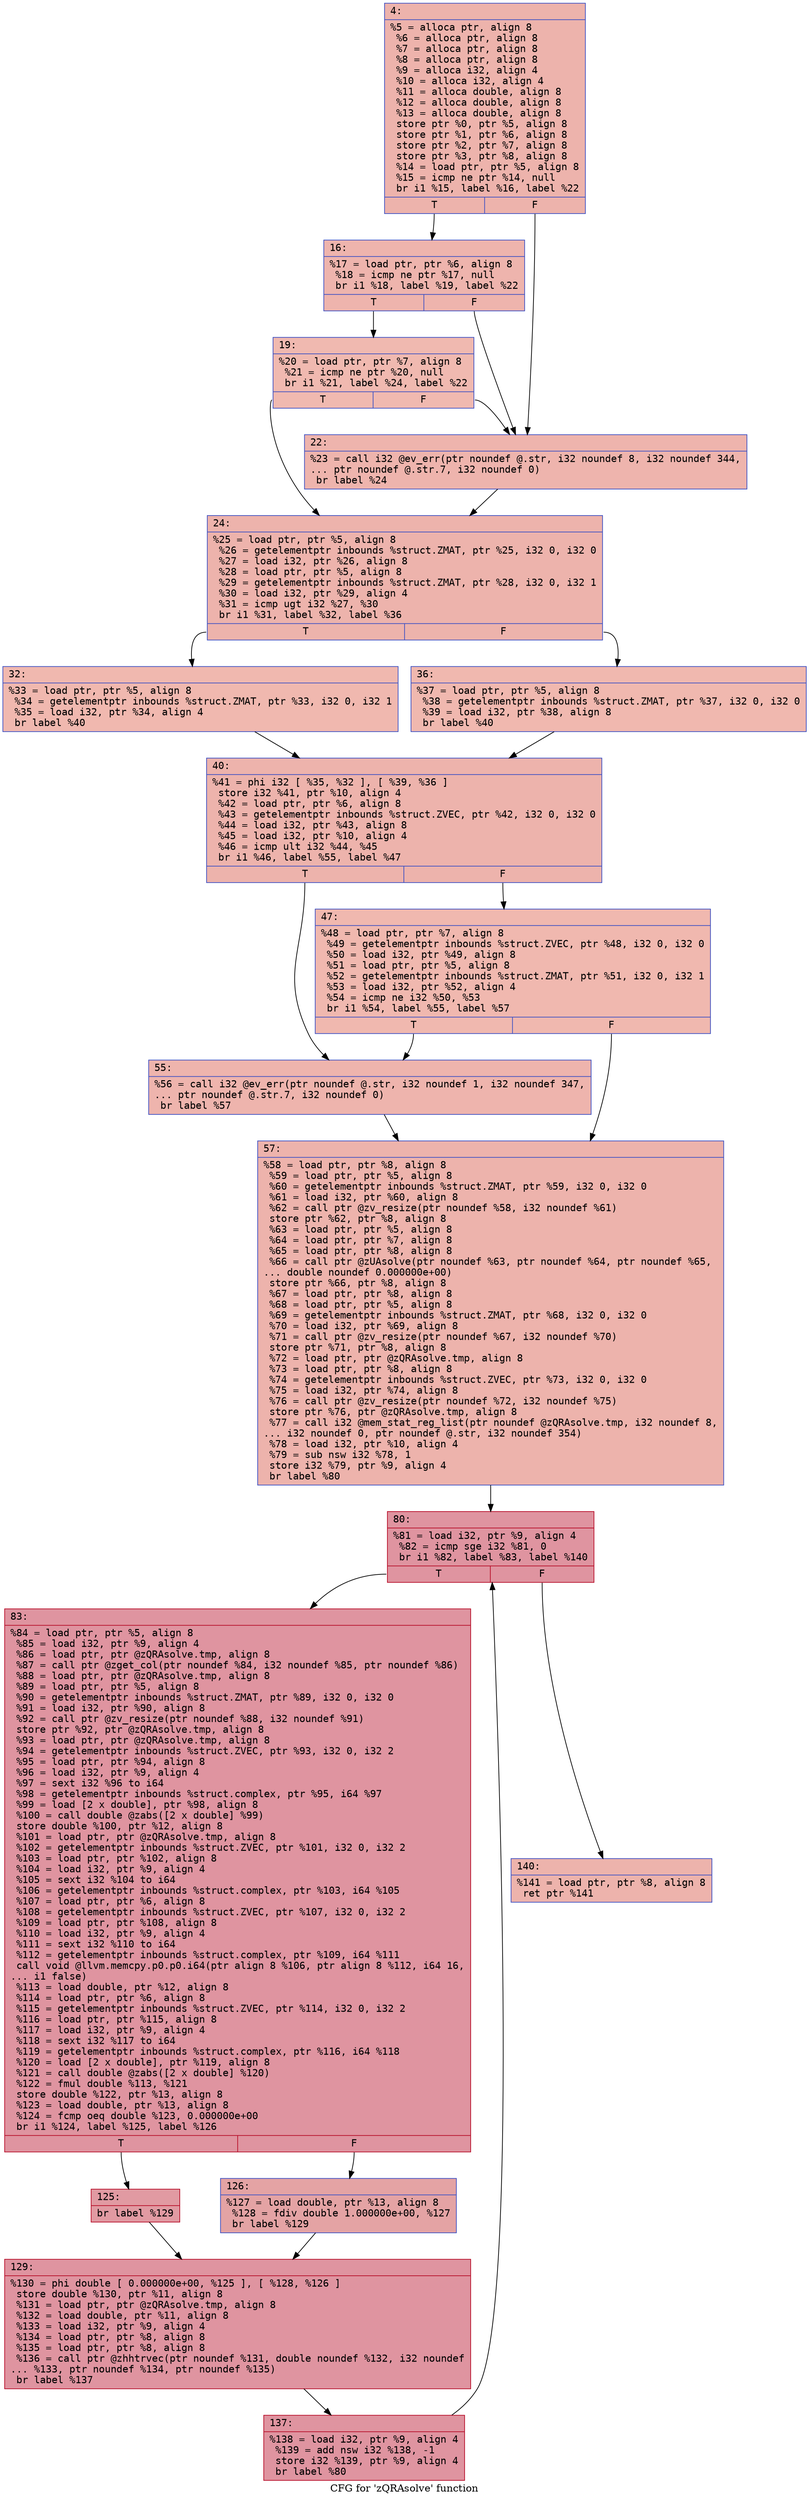 digraph "CFG for 'zQRAsolve' function" {
	label="CFG for 'zQRAsolve' function";

	Node0x600002270c30 [shape=record,color="#3d50c3ff", style=filled, fillcolor="#d6524470" fontname="Courier",label="{4:\l|  %5 = alloca ptr, align 8\l  %6 = alloca ptr, align 8\l  %7 = alloca ptr, align 8\l  %8 = alloca ptr, align 8\l  %9 = alloca i32, align 4\l  %10 = alloca i32, align 4\l  %11 = alloca double, align 8\l  %12 = alloca double, align 8\l  %13 = alloca double, align 8\l  store ptr %0, ptr %5, align 8\l  store ptr %1, ptr %6, align 8\l  store ptr %2, ptr %7, align 8\l  store ptr %3, ptr %8, align 8\l  %14 = load ptr, ptr %5, align 8\l  %15 = icmp ne ptr %14, null\l  br i1 %15, label %16, label %22\l|{<s0>T|<s1>F}}"];
	Node0x600002270c30:s0 -> Node0x600002270c80[tooltip="4 -> 16\nProbability 62.50%" ];
	Node0x600002270c30:s1 -> Node0x600002270d20[tooltip="4 -> 22\nProbability 37.50%" ];
	Node0x600002270c80 [shape=record,color="#3d50c3ff", style=filled, fillcolor="#d8564670" fontname="Courier",label="{16:\l|  %17 = load ptr, ptr %6, align 8\l  %18 = icmp ne ptr %17, null\l  br i1 %18, label %19, label %22\l|{<s0>T|<s1>F}}"];
	Node0x600002270c80:s0 -> Node0x600002270cd0[tooltip="16 -> 19\nProbability 62.50%" ];
	Node0x600002270c80:s1 -> Node0x600002270d20[tooltip="16 -> 22\nProbability 37.50%" ];
	Node0x600002270cd0 [shape=record,color="#3d50c3ff", style=filled, fillcolor="#de614d70" fontname="Courier",label="{19:\l|  %20 = load ptr, ptr %7, align 8\l  %21 = icmp ne ptr %20, null\l  br i1 %21, label %24, label %22\l|{<s0>T|<s1>F}}"];
	Node0x600002270cd0:s0 -> Node0x600002270d70[tooltip="19 -> 24\nProbability 62.50%" ];
	Node0x600002270cd0:s1 -> Node0x600002270d20[tooltip="19 -> 22\nProbability 37.50%" ];
	Node0x600002270d20 [shape=record,color="#3d50c3ff", style=filled, fillcolor="#d8564670" fontname="Courier",label="{22:\l|  %23 = call i32 @ev_err(ptr noundef @.str, i32 noundef 8, i32 noundef 344,\l... ptr noundef @.str.7, i32 noundef 0)\l  br label %24\l}"];
	Node0x600002270d20 -> Node0x600002270d70[tooltip="22 -> 24\nProbability 100.00%" ];
	Node0x600002270d70 [shape=record,color="#3d50c3ff", style=filled, fillcolor="#d6524470" fontname="Courier",label="{24:\l|  %25 = load ptr, ptr %5, align 8\l  %26 = getelementptr inbounds %struct.ZMAT, ptr %25, i32 0, i32 0\l  %27 = load i32, ptr %26, align 8\l  %28 = load ptr, ptr %5, align 8\l  %29 = getelementptr inbounds %struct.ZMAT, ptr %28, i32 0, i32 1\l  %30 = load i32, ptr %29, align 4\l  %31 = icmp ugt i32 %27, %30\l  br i1 %31, label %32, label %36\l|{<s0>T|<s1>F}}"];
	Node0x600002270d70:s0 -> Node0x600002270dc0[tooltip="24 -> 32\nProbability 50.00%" ];
	Node0x600002270d70:s1 -> Node0x600002270e10[tooltip="24 -> 36\nProbability 50.00%" ];
	Node0x600002270dc0 [shape=record,color="#3d50c3ff", style=filled, fillcolor="#dc5d4a70" fontname="Courier",label="{32:\l|  %33 = load ptr, ptr %5, align 8\l  %34 = getelementptr inbounds %struct.ZMAT, ptr %33, i32 0, i32 1\l  %35 = load i32, ptr %34, align 4\l  br label %40\l}"];
	Node0x600002270dc0 -> Node0x600002270e60[tooltip="32 -> 40\nProbability 100.00%" ];
	Node0x600002270e10 [shape=record,color="#3d50c3ff", style=filled, fillcolor="#dc5d4a70" fontname="Courier",label="{36:\l|  %37 = load ptr, ptr %5, align 8\l  %38 = getelementptr inbounds %struct.ZMAT, ptr %37, i32 0, i32 0\l  %39 = load i32, ptr %38, align 8\l  br label %40\l}"];
	Node0x600002270e10 -> Node0x600002270e60[tooltip="36 -> 40\nProbability 100.00%" ];
	Node0x600002270e60 [shape=record,color="#3d50c3ff", style=filled, fillcolor="#d6524470" fontname="Courier",label="{40:\l|  %41 = phi i32 [ %35, %32 ], [ %39, %36 ]\l  store i32 %41, ptr %10, align 4\l  %42 = load ptr, ptr %6, align 8\l  %43 = getelementptr inbounds %struct.ZVEC, ptr %42, i32 0, i32 0\l  %44 = load i32, ptr %43, align 8\l  %45 = load i32, ptr %10, align 4\l  %46 = icmp ult i32 %44, %45\l  br i1 %46, label %55, label %47\l|{<s0>T|<s1>F}}"];
	Node0x600002270e60:s0 -> Node0x600002270f00[tooltip="40 -> 55\nProbability 50.00%" ];
	Node0x600002270e60:s1 -> Node0x600002270eb0[tooltip="40 -> 47\nProbability 50.00%" ];
	Node0x600002270eb0 [shape=record,color="#3d50c3ff", style=filled, fillcolor="#dc5d4a70" fontname="Courier",label="{47:\l|  %48 = load ptr, ptr %7, align 8\l  %49 = getelementptr inbounds %struct.ZVEC, ptr %48, i32 0, i32 0\l  %50 = load i32, ptr %49, align 8\l  %51 = load ptr, ptr %5, align 8\l  %52 = getelementptr inbounds %struct.ZMAT, ptr %51, i32 0, i32 1\l  %53 = load i32, ptr %52, align 4\l  %54 = icmp ne i32 %50, %53\l  br i1 %54, label %55, label %57\l|{<s0>T|<s1>F}}"];
	Node0x600002270eb0:s0 -> Node0x600002270f00[tooltip="47 -> 55\nProbability 50.00%" ];
	Node0x600002270eb0:s1 -> Node0x600002270f50[tooltip="47 -> 57\nProbability 50.00%" ];
	Node0x600002270f00 [shape=record,color="#3d50c3ff", style=filled, fillcolor="#d8564670" fontname="Courier",label="{55:\l|  %56 = call i32 @ev_err(ptr noundef @.str, i32 noundef 1, i32 noundef 347,\l... ptr noundef @.str.7, i32 noundef 0)\l  br label %57\l}"];
	Node0x600002270f00 -> Node0x600002270f50[tooltip="55 -> 57\nProbability 100.00%" ];
	Node0x600002270f50 [shape=record,color="#3d50c3ff", style=filled, fillcolor="#d6524470" fontname="Courier",label="{57:\l|  %58 = load ptr, ptr %8, align 8\l  %59 = load ptr, ptr %5, align 8\l  %60 = getelementptr inbounds %struct.ZMAT, ptr %59, i32 0, i32 0\l  %61 = load i32, ptr %60, align 8\l  %62 = call ptr @zv_resize(ptr noundef %58, i32 noundef %61)\l  store ptr %62, ptr %8, align 8\l  %63 = load ptr, ptr %5, align 8\l  %64 = load ptr, ptr %7, align 8\l  %65 = load ptr, ptr %8, align 8\l  %66 = call ptr @zUAsolve(ptr noundef %63, ptr noundef %64, ptr noundef %65,\l... double noundef 0.000000e+00)\l  store ptr %66, ptr %8, align 8\l  %67 = load ptr, ptr %8, align 8\l  %68 = load ptr, ptr %5, align 8\l  %69 = getelementptr inbounds %struct.ZMAT, ptr %68, i32 0, i32 0\l  %70 = load i32, ptr %69, align 8\l  %71 = call ptr @zv_resize(ptr noundef %67, i32 noundef %70)\l  store ptr %71, ptr %8, align 8\l  %72 = load ptr, ptr @zQRAsolve.tmp, align 8\l  %73 = load ptr, ptr %8, align 8\l  %74 = getelementptr inbounds %struct.ZVEC, ptr %73, i32 0, i32 0\l  %75 = load i32, ptr %74, align 8\l  %76 = call ptr @zv_resize(ptr noundef %72, i32 noundef %75)\l  store ptr %76, ptr @zQRAsolve.tmp, align 8\l  %77 = call i32 @mem_stat_reg_list(ptr noundef @zQRAsolve.tmp, i32 noundef 8,\l... i32 noundef 0, ptr noundef @.str, i32 noundef 354)\l  %78 = load i32, ptr %10, align 4\l  %79 = sub nsw i32 %78, 1\l  store i32 %79, ptr %9, align 4\l  br label %80\l}"];
	Node0x600002270f50 -> Node0x600002270fa0[tooltip="57 -> 80\nProbability 100.00%" ];
	Node0x600002270fa0 [shape=record,color="#b70d28ff", style=filled, fillcolor="#b70d2870" fontname="Courier",label="{80:\l|  %81 = load i32, ptr %9, align 4\l  %82 = icmp sge i32 %81, 0\l  br i1 %82, label %83, label %140\l|{<s0>T|<s1>F}}"];
	Node0x600002270fa0:s0 -> Node0x600002270ff0[tooltip="80 -> 83\nProbability 96.88%" ];
	Node0x600002270fa0:s1 -> Node0x600002271180[tooltip="80 -> 140\nProbability 3.12%" ];
	Node0x600002270ff0 [shape=record,color="#b70d28ff", style=filled, fillcolor="#b70d2870" fontname="Courier",label="{83:\l|  %84 = load ptr, ptr %5, align 8\l  %85 = load i32, ptr %9, align 4\l  %86 = load ptr, ptr @zQRAsolve.tmp, align 8\l  %87 = call ptr @zget_col(ptr noundef %84, i32 noundef %85, ptr noundef %86)\l  %88 = load ptr, ptr @zQRAsolve.tmp, align 8\l  %89 = load ptr, ptr %5, align 8\l  %90 = getelementptr inbounds %struct.ZMAT, ptr %89, i32 0, i32 0\l  %91 = load i32, ptr %90, align 8\l  %92 = call ptr @zv_resize(ptr noundef %88, i32 noundef %91)\l  store ptr %92, ptr @zQRAsolve.tmp, align 8\l  %93 = load ptr, ptr @zQRAsolve.tmp, align 8\l  %94 = getelementptr inbounds %struct.ZVEC, ptr %93, i32 0, i32 2\l  %95 = load ptr, ptr %94, align 8\l  %96 = load i32, ptr %9, align 4\l  %97 = sext i32 %96 to i64\l  %98 = getelementptr inbounds %struct.complex, ptr %95, i64 %97\l  %99 = load [2 x double], ptr %98, align 8\l  %100 = call double @zabs([2 x double] %99)\l  store double %100, ptr %12, align 8\l  %101 = load ptr, ptr @zQRAsolve.tmp, align 8\l  %102 = getelementptr inbounds %struct.ZVEC, ptr %101, i32 0, i32 2\l  %103 = load ptr, ptr %102, align 8\l  %104 = load i32, ptr %9, align 4\l  %105 = sext i32 %104 to i64\l  %106 = getelementptr inbounds %struct.complex, ptr %103, i64 %105\l  %107 = load ptr, ptr %6, align 8\l  %108 = getelementptr inbounds %struct.ZVEC, ptr %107, i32 0, i32 2\l  %109 = load ptr, ptr %108, align 8\l  %110 = load i32, ptr %9, align 4\l  %111 = sext i32 %110 to i64\l  %112 = getelementptr inbounds %struct.complex, ptr %109, i64 %111\l  call void @llvm.memcpy.p0.p0.i64(ptr align 8 %106, ptr align 8 %112, i64 16,\l... i1 false)\l  %113 = load double, ptr %12, align 8\l  %114 = load ptr, ptr %6, align 8\l  %115 = getelementptr inbounds %struct.ZVEC, ptr %114, i32 0, i32 2\l  %116 = load ptr, ptr %115, align 8\l  %117 = load i32, ptr %9, align 4\l  %118 = sext i32 %117 to i64\l  %119 = getelementptr inbounds %struct.complex, ptr %116, i64 %118\l  %120 = load [2 x double], ptr %119, align 8\l  %121 = call double @zabs([2 x double] %120)\l  %122 = fmul double %113, %121\l  store double %122, ptr %13, align 8\l  %123 = load double, ptr %13, align 8\l  %124 = fcmp oeq double %123, 0.000000e+00\l  br i1 %124, label %125, label %126\l|{<s0>T|<s1>F}}"];
	Node0x600002270ff0:s0 -> Node0x600002271040[tooltip="83 -> 125\nProbability 62.50%" ];
	Node0x600002270ff0:s1 -> Node0x600002271090[tooltip="83 -> 126\nProbability 37.50%" ];
	Node0x600002271040 [shape=record,color="#b70d28ff", style=filled, fillcolor="#bb1b2c70" fontname="Courier",label="{125:\l|  br label %129\l}"];
	Node0x600002271040 -> Node0x6000022710e0[tooltip="125 -> 129\nProbability 100.00%" ];
	Node0x600002271090 [shape=record,color="#3d50c3ff", style=filled, fillcolor="#c32e3170" fontname="Courier",label="{126:\l|  %127 = load double, ptr %13, align 8\l  %128 = fdiv double 1.000000e+00, %127\l  br label %129\l}"];
	Node0x600002271090 -> Node0x6000022710e0[tooltip="126 -> 129\nProbability 100.00%" ];
	Node0x6000022710e0 [shape=record,color="#b70d28ff", style=filled, fillcolor="#b70d2870" fontname="Courier",label="{129:\l|  %130 = phi double [ 0.000000e+00, %125 ], [ %128, %126 ]\l  store double %130, ptr %11, align 8\l  %131 = load ptr, ptr @zQRAsolve.tmp, align 8\l  %132 = load double, ptr %11, align 8\l  %133 = load i32, ptr %9, align 4\l  %134 = load ptr, ptr %8, align 8\l  %135 = load ptr, ptr %8, align 8\l  %136 = call ptr @zhhtrvec(ptr noundef %131, double noundef %132, i32 noundef\l... %133, ptr noundef %134, ptr noundef %135)\l  br label %137\l}"];
	Node0x6000022710e0 -> Node0x600002271130[tooltip="129 -> 137\nProbability 100.00%" ];
	Node0x600002271130 [shape=record,color="#b70d28ff", style=filled, fillcolor="#b70d2870" fontname="Courier",label="{137:\l|  %138 = load i32, ptr %9, align 4\l  %139 = add nsw i32 %138, -1\l  store i32 %139, ptr %9, align 4\l  br label %80\l}"];
	Node0x600002271130 -> Node0x600002270fa0[tooltip="137 -> 80\nProbability 100.00%" ];
	Node0x600002271180 [shape=record,color="#3d50c3ff", style=filled, fillcolor="#d6524470" fontname="Courier",label="{140:\l|  %141 = load ptr, ptr %8, align 8\l  ret ptr %141\l}"];
}
